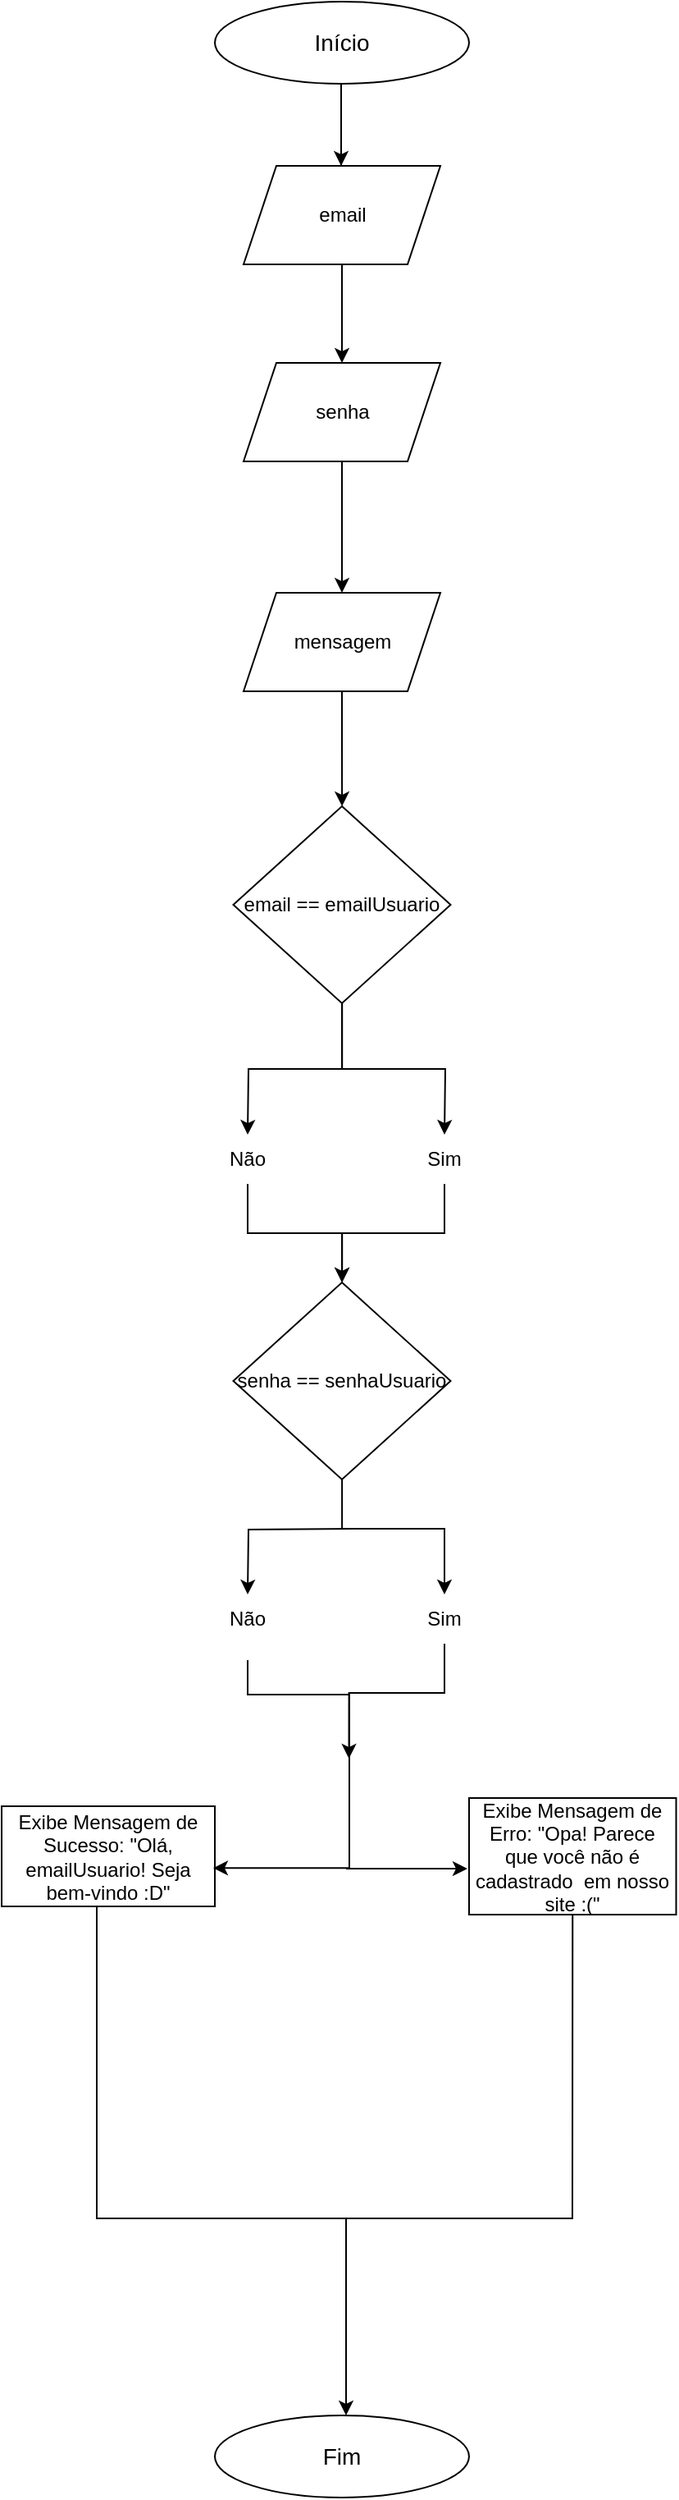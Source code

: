 <mxfile version="24.9.0">
  <diagram id="C5RBs43oDa-KdzZeNtuy" name="Page-1">
    <mxGraphModel grid="1" page="1" gridSize="10" guides="1" tooltips="1" connect="1" arrows="1" fold="1" pageScale="1" pageWidth="827" pageHeight="1169" math="0" shadow="0">
      <root>
        <mxCell id="WIyWlLk6GJQsqaUBKTNV-0" />
        <mxCell id="WIyWlLk6GJQsqaUBKTNV-1" parent="WIyWlLk6GJQsqaUBKTNV-0" />
        <mxCell id="vwayzrv-xnUe_ZnmypPm-0" value="&lt;font style=&quot;font-size: 14px;&quot;&gt;Início&lt;/font&gt;" style="ellipse;whiteSpace=wrap;html=1;" vertex="1" parent="WIyWlLk6GJQsqaUBKTNV-1">
          <mxGeometry x="310" y="70" width="155" height="50" as="geometry" />
        </mxCell>
        <mxCell id="vwayzrv-xnUe_ZnmypPm-1" value="" style="endArrow=classic;html=1;rounded=0;" edge="1" parent="WIyWlLk6GJQsqaUBKTNV-1">
          <mxGeometry width="50" height="50" relative="1" as="geometry">
            <mxPoint x="387" y="170" as="sourcePoint" />
            <mxPoint x="387" y="170" as="targetPoint" />
            <Array as="points">
              <mxPoint x="387" y="140" />
              <mxPoint x="387" y="120" />
            </Array>
          </mxGeometry>
        </mxCell>
        <mxCell id="vwayzrv-xnUe_ZnmypPm-6" value="" style="endArrow=classic;html=1;rounded=0;exitX=0.5;exitY=1;exitDx=0;exitDy=0;entryX=0.5;entryY=0;entryDx=0;entryDy=0;" edge="1" parent="WIyWlLk6GJQsqaUBKTNV-1">
          <mxGeometry width="50" height="50" relative="1" as="geometry">
            <mxPoint x="387.5" y="230" as="sourcePoint" />
            <mxPoint x="387.5" y="290" as="targetPoint" />
            <Array as="points" />
          </mxGeometry>
        </mxCell>
        <mxCell id="WVZjpVArLjmev4GUE2vZ-3" value="email" style="shape=parallelogram;perimeter=parallelogramPerimeter;whiteSpace=wrap;html=1;fixedSize=1;" vertex="1" parent="WIyWlLk6GJQsqaUBKTNV-1">
          <mxGeometry x="327.5" y="170" width="120" height="60" as="geometry" />
        </mxCell>
        <mxCell id="WVZjpVArLjmev4GUE2vZ-11" value="" style="edgeStyle=orthogonalEdgeStyle;rounded=0;orthogonalLoop=1;jettySize=auto;html=1;" edge="1" parent="WIyWlLk6GJQsqaUBKTNV-1" source="WVZjpVArLjmev4GUE2vZ-6" target="WVZjpVArLjmev4GUE2vZ-10">
          <mxGeometry relative="1" as="geometry" />
        </mxCell>
        <mxCell id="WVZjpVArLjmev4GUE2vZ-6" value="senha" style="shape=parallelogram;perimeter=parallelogramPerimeter;whiteSpace=wrap;html=1;fixedSize=1;" vertex="1" parent="WIyWlLk6GJQsqaUBKTNV-1">
          <mxGeometry x="327.5" y="290" width="120" height="60" as="geometry" />
        </mxCell>
        <mxCell id="WVZjpVArLjmev4GUE2vZ-13" value="" style="edgeStyle=orthogonalEdgeStyle;rounded=0;orthogonalLoop=1;jettySize=auto;html=1;" edge="1" parent="WIyWlLk6GJQsqaUBKTNV-1" source="WVZjpVArLjmev4GUE2vZ-10" target="WVZjpVArLjmev4GUE2vZ-12">
          <mxGeometry relative="1" as="geometry" />
        </mxCell>
        <mxCell id="WVZjpVArLjmev4GUE2vZ-10" value="mensagem" style="shape=parallelogram;perimeter=parallelogramPerimeter;whiteSpace=wrap;html=1;fixedSize=1;" vertex="1" parent="WIyWlLk6GJQsqaUBKTNV-1">
          <mxGeometry x="327.5" y="430" width="120" height="60" as="geometry" />
        </mxCell>
        <mxCell id="WVZjpVArLjmev4GUE2vZ-12" value="email == emailUsuario" style="rhombus;whiteSpace=wrap;html=1;" vertex="1" parent="WIyWlLk6GJQsqaUBKTNV-1">
          <mxGeometry x="321.25" y="560" width="132.5" height="120" as="geometry" />
        </mxCell>
        <mxCell id="-nJWhAcKx4fPJMeUFbpo-13" value="" style="edgeStyle=orthogonalEdgeStyle;rounded=0;orthogonalLoop=1;jettySize=auto;html=1;" edge="1" parent="WIyWlLk6GJQsqaUBKTNV-1" source="WVZjpVArLjmev4GUE2vZ-12">
          <mxGeometry relative="1" as="geometry">
            <mxPoint x="454" y="620" as="sourcePoint" />
            <mxPoint x="450" y="760" as="targetPoint" />
            <Array as="points" />
          </mxGeometry>
        </mxCell>
        <mxCell id="-nJWhAcKx4fPJMeUFbpo-15" value="" style="edgeStyle=orthogonalEdgeStyle;rounded=0;orthogonalLoop=1;jettySize=auto;html=1;" edge="1" parent="WIyWlLk6GJQsqaUBKTNV-1" source="WVZjpVArLjmev4GUE2vZ-12">
          <mxGeometry relative="1" as="geometry">
            <mxPoint x="321" y="620" as="sourcePoint" />
            <mxPoint x="330" y="760" as="targetPoint" />
          </mxGeometry>
        </mxCell>
        <mxCell id="-nJWhAcKx4fPJMeUFbpo-24" value="" style="edgeStyle=orthogonalEdgeStyle;rounded=0;orthogonalLoop=1;jettySize=auto;html=1;" edge="1" parent="WIyWlLk6GJQsqaUBKTNV-1" source="-nJWhAcKx4fPJMeUFbpo-20" target="-nJWhAcKx4fPJMeUFbpo-22">
          <mxGeometry relative="1" as="geometry" />
        </mxCell>
        <mxCell id="-nJWhAcKx4fPJMeUFbpo-20" value="Não" style="text;html=1;align=center;verticalAlign=middle;whiteSpace=wrap;rounded=0;" vertex="1" parent="WIyWlLk6GJQsqaUBKTNV-1">
          <mxGeometry x="300" y="760" width="60" height="30" as="geometry" />
        </mxCell>
        <mxCell id="-nJWhAcKx4fPJMeUFbpo-23" value="" style="edgeStyle=orthogonalEdgeStyle;rounded=0;orthogonalLoop=1;jettySize=auto;html=1;" edge="1" parent="WIyWlLk6GJQsqaUBKTNV-1" source="-nJWhAcKx4fPJMeUFbpo-21" target="-nJWhAcKx4fPJMeUFbpo-22">
          <mxGeometry relative="1" as="geometry" />
        </mxCell>
        <mxCell id="-nJWhAcKx4fPJMeUFbpo-21" value="Sim" style="text;html=1;align=center;verticalAlign=middle;whiteSpace=wrap;rounded=0;" vertex="1" parent="WIyWlLk6GJQsqaUBKTNV-1">
          <mxGeometry x="420" y="760" width="60" height="30" as="geometry" />
        </mxCell>
        <mxCell id="-nJWhAcKx4fPJMeUFbpo-27" value="" style="edgeStyle=orthogonalEdgeStyle;rounded=0;orthogonalLoop=1;jettySize=auto;html=1;" edge="1" parent="WIyWlLk6GJQsqaUBKTNV-1" source="-nJWhAcKx4fPJMeUFbpo-22">
          <mxGeometry relative="1" as="geometry">
            <mxPoint x="450" y="1040" as="targetPoint" />
            <Array as="points">
              <mxPoint x="388" y="1000" />
              <mxPoint x="450" y="1000" />
            </Array>
          </mxGeometry>
        </mxCell>
        <mxCell id="-nJWhAcKx4fPJMeUFbpo-22" value="senha == senhaUsuario" style="rhombus;whiteSpace=wrap;html=1;" vertex="1" parent="WIyWlLk6GJQsqaUBKTNV-1">
          <mxGeometry x="321.25" y="850" width="132.5" height="120" as="geometry" />
        </mxCell>
        <mxCell id="-nJWhAcKx4fPJMeUFbpo-25" value="Sim" style="text;html=1;align=center;verticalAlign=middle;whiteSpace=wrap;rounded=0;" vertex="1" parent="WIyWlLk6GJQsqaUBKTNV-1">
          <mxGeometry x="420" y="1040" width="60" height="30" as="geometry" />
        </mxCell>
        <mxCell id="-nJWhAcKx4fPJMeUFbpo-26" value="Exibe Mensagem de Sucesso: &quot;Olá, emailUsuario! Seja bem-vindo :D&quot;" style="whiteSpace=wrap;html=1;" vertex="1" parent="WIyWlLk6GJQsqaUBKTNV-1">
          <mxGeometry x="180" y="1169" width="130" height="61" as="geometry" />
        </mxCell>
        <mxCell id="-nJWhAcKx4fPJMeUFbpo-29" value="" style="edgeStyle=orthogonalEdgeStyle;rounded=0;orthogonalLoop=1;jettySize=auto;html=1;" edge="1" parent="WIyWlLk6GJQsqaUBKTNV-1">
          <mxGeometry relative="1" as="geometry">
            <mxPoint x="395.5" y="1000" as="sourcePoint" />
            <mxPoint x="330" y="1040" as="targetPoint" />
          </mxGeometry>
        </mxCell>
        <mxCell id="-nJWhAcKx4fPJMeUFbpo-30" value="Não" style="text;html=1;align=center;verticalAlign=middle;whiteSpace=wrap;rounded=0;" vertex="1" parent="WIyWlLk6GJQsqaUBKTNV-1">
          <mxGeometry x="300" y="1040" width="60" height="30" as="geometry" />
        </mxCell>
        <mxCell id="-nJWhAcKx4fPJMeUFbpo-337" value="" style="edgeStyle=orthogonalEdgeStyle;rounded=0;orthogonalLoop=1;jettySize=auto;html=1;exitX=0.5;exitY=1;exitDx=0;exitDy=0;" edge="1" parent="WIyWlLk6GJQsqaUBKTNV-1" source="-nJWhAcKx4fPJMeUFbpo-25">
          <mxGeometry relative="1" as="geometry">
            <mxPoint x="453.75" y="1080" as="sourcePoint" />
            <mxPoint x="391.75" y="1140" as="targetPoint" />
            <Array as="points">
              <mxPoint x="450" y="1100" />
              <mxPoint x="392" y="1100" />
            </Array>
          </mxGeometry>
        </mxCell>
        <mxCell id="-nJWhAcKx4fPJMeUFbpo-339" value="" style="edgeStyle=orthogonalEdgeStyle;rounded=0;orthogonalLoop=1;jettySize=auto;html=1;entryX=0.992;entryY=0.617;entryDx=0;entryDy=0;entryPerimeter=0;" edge="1" parent="WIyWlLk6GJQsqaUBKTNV-1" target="-nJWhAcKx4fPJMeUFbpo-26">
          <mxGeometry relative="1" as="geometry">
            <mxPoint x="330" y="1080" as="sourcePoint" />
            <mxPoint x="391.75" y="1160" as="targetPoint" />
            <Array as="points">
              <mxPoint x="330" y="1101" />
              <mxPoint x="392" y="1101" />
              <mxPoint x="392" y="1206" />
            </Array>
          </mxGeometry>
        </mxCell>
        <mxCell id="-nJWhAcKx4fPJMeUFbpo-340" value="Exibe Mensagem de Erro: &quot;Opa! Parece que você não é cadastrado&amp;nbsp; em nosso site :(&quot;" style="whiteSpace=wrap;html=1;" vertex="1" parent="WIyWlLk6GJQsqaUBKTNV-1">
          <mxGeometry x="465" y="1164" width="126.25" height="71" as="geometry" />
        </mxCell>
        <mxCell id="-nJWhAcKx4fPJMeUFbpo-346" value="" style="endArrow=classic;html=1;rounded=0;" edge="1" parent="WIyWlLk6GJQsqaUBKTNV-1">
          <mxGeometry width="50" height="50" relative="1" as="geometry">
            <mxPoint x="390" y="1207" as="sourcePoint" />
            <mxPoint x="464" y="1207" as="targetPoint" />
          </mxGeometry>
        </mxCell>
        <mxCell id="-nJWhAcKx4fPJMeUFbpo-348" value="" style="endArrow=none;html=1;rounded=0;entryX=0.5;entryY=1;entryDx=0;entryDy=0;" edge="1" parent="WIyWlLk6GJQsqaUBKTNV-1" target="-nJWhAcKx4fPJMeUFbpo-340">
          <mxGeometry width="50" height="50" relative="1" as="geometry">
            <mxPoint x="390" y="1530" as="sourcePoint" />
            <mxPoint x="410" y="1200" as="targetPoint" />
            <Array as="points">
              <mxPoint x="390" y="1420" />
              <mxPoint x="430" y="1420" />
              <mxPoint x="528" y="1420" />
            </Array>
          </mxGeometry>
        </mxCell>
        <mxCell id="-nJWhAcKx4fPJMeUFbpo-349" value="" style="endArrow=none;html=1;rounded=0;entryX=0.5;entryY=1;entryDx=0;entryDy=0;" edge="1" parent="WIyWlLk6GJQsqaUBKTNV-1">
          <mxGeometry width="50" height="50" relative="1" as="geometry">
            <mxPoint x="390" y="1530" as="sourcePoint" />
            <mxPoint x="238" y="1230" as="targetPoint" />
            <Array as="points">
              <mxPoint x="390" y="1420" />
              <mxPoint x="238" y="1420" />
            </Array>
          </mxGeometry>
        </mxCell>
        <mxCell id="-nJWhAcKx4fPJMeUFbpo-352" value="" style="endArrow=classic;html=1;rounded=0;" edge="1" parent="WIyWlLk6GJQsqaUBKTNV-1">
          <mxGeometry width="50" height="50" relative="1" as="geometry">
            <mxPoint x="390" y="1530" as="sourcePoint" />
            <mxPoint x="390" y="1540" as="targetPoint" />
            <Array as="points">
              <mxPoint x="390" y="1430" />
            </Array>
          </mxGeometry>
        </mxCell>
        <mxCell id="-nJWhAcKx4fPJMeUFbpo-353" value="&lt;font style=&quot;font-size: 14px;&quot;&gt;Fim&lt;/font&gt;" style="ellipse;whiteSpace=wrap;html=1;" vertex="1" parent="WIyWlLk6GJQsqaUBKTNV-1">
          <mxGeometry x="310" y="1540" width="155" height="50" as="geometry" />
        </mxCell>
      </root>
    </mxGraphModel>
  </diagram>
</mxfile>
